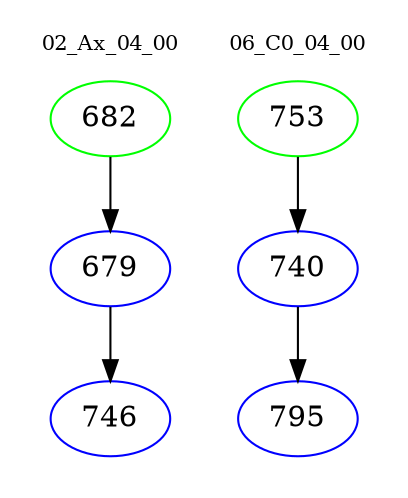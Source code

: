 digraph{
subgraph cluster_0 {
color = white
label = "02_Ax_04_00";
fontsize=10;
T0_682 [label="682", color="green"]
T0_682 -> T0_679 [color="black"]
T0_679 [label="679", color="blue"]
T0_679 -> T0_746 [color="black"]
T0_746 [label="746", color="blue"]
}
subgraph cluster_1 {
color = white
label = "06_C0_04_00";
fontsize=10;
T1_753 [label="753", color="green"]
T1_753 -> T1_740 [color="black"]
T1_740 [label="740", color="blue"]
T1_740 -> T1_795 [color="black"]
T1_795 [label="795", color="blue"]
}
}
